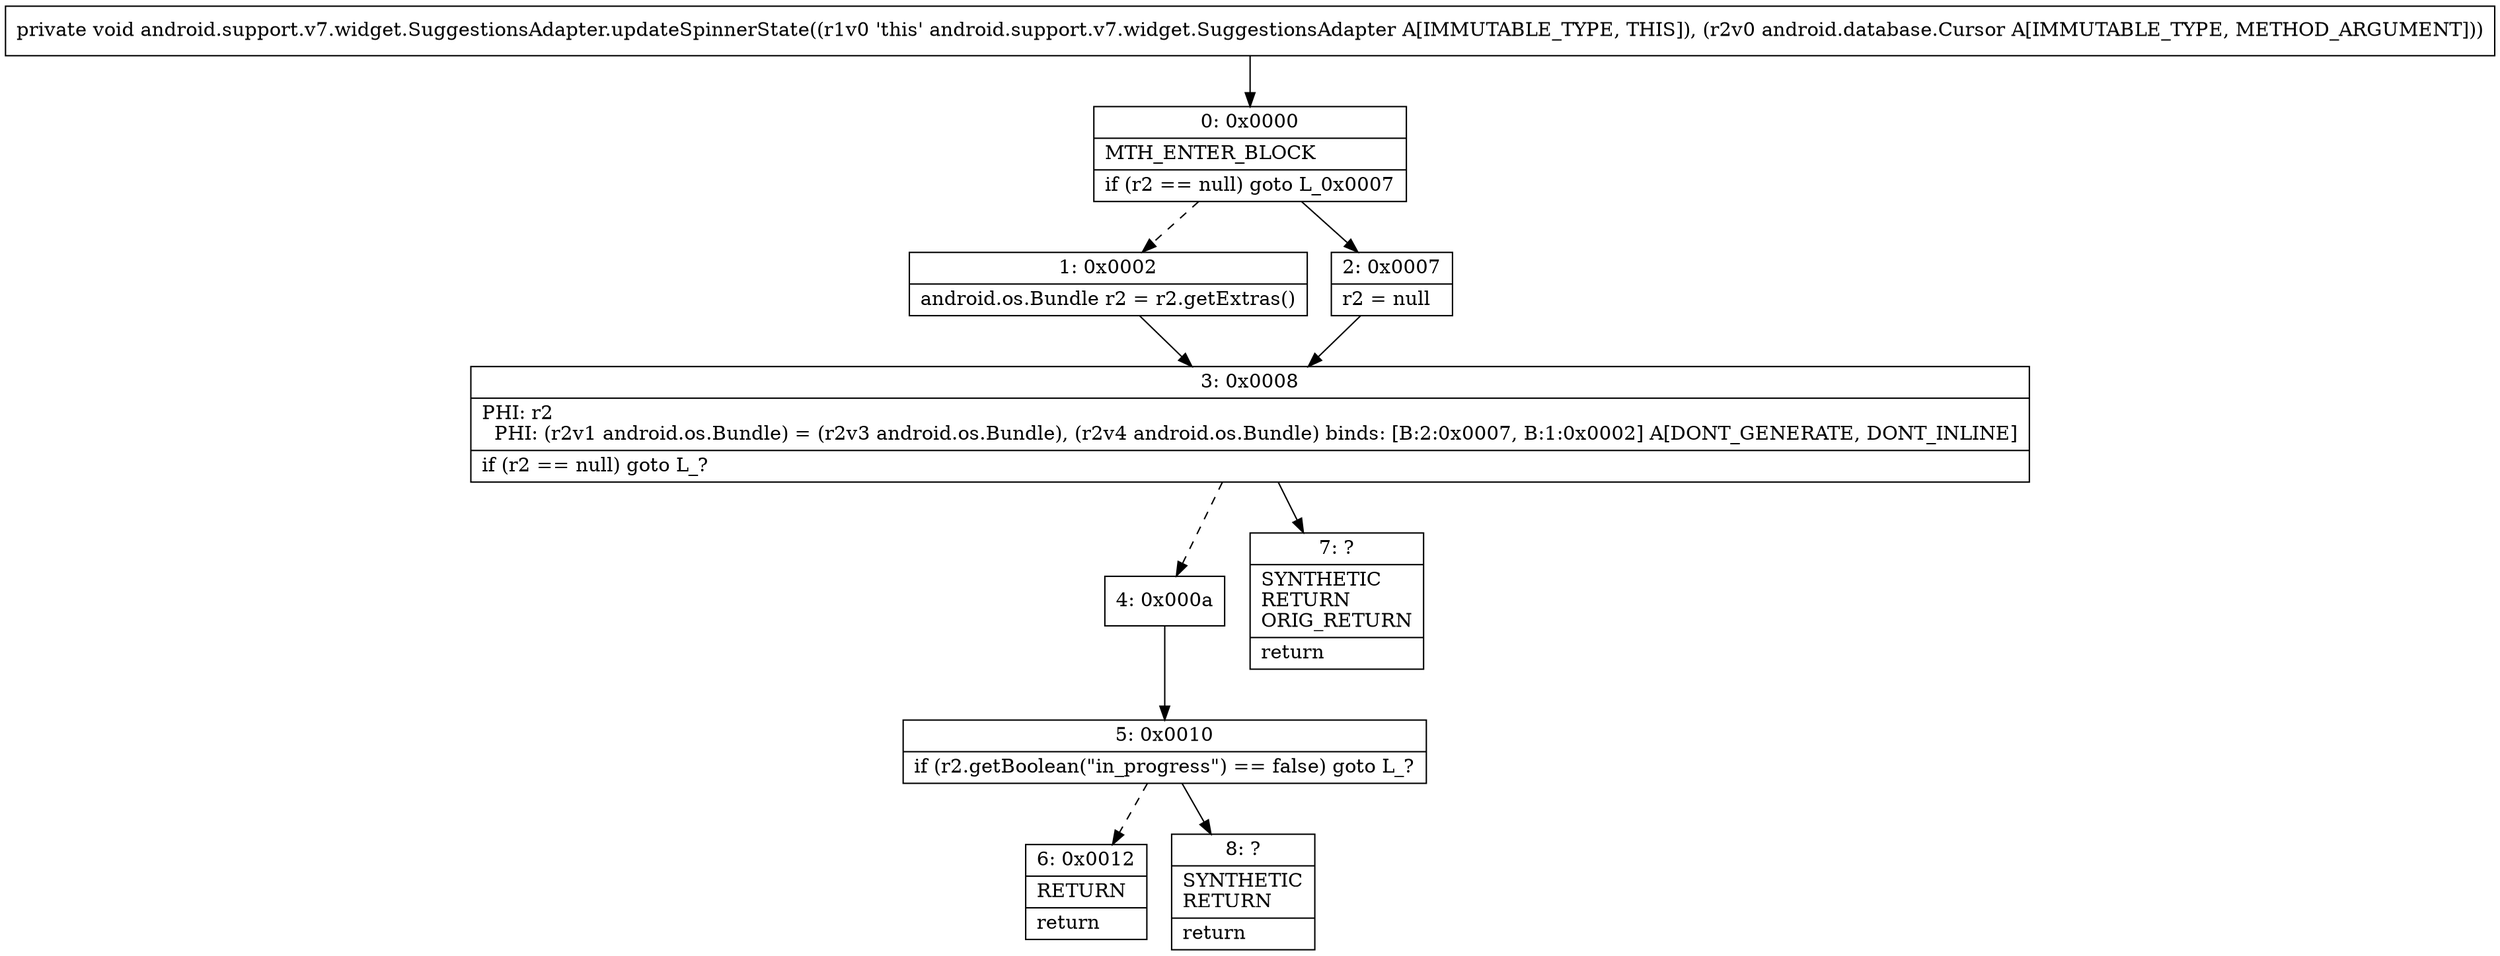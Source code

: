 digraph "CFG forandroid.support.v7.widget.SuggestionsAdapter.updateSpinnerState(Landroid\/database\/Cursor;)V" {
Node_0 [shape=record,label="{0\:\ 0x0000|MTH_ENTER_BLOCK\l|if (r2 == null) goto L_0x0007\l}"];
Node_1 [shape=record,label="{1\:\ 0x0002|android.os.Bundle r2 = r2.getExtras()\l}"];
Node_2 [shape=record,label="{2\:\ 0x0007|r2 = null\l}"];
Node_3 [shape=record,label="{3\:\ 0x0008|PHI: r2 \l  PHI: (r2v1 android.os.Bundle) = (r2v3 android.os.Bundle), (r2v4 android.os.Bundle) binds: [B:2:0x0007, B:1:0x0002] A[DONT_GENERATE, DONT_INLINE]\l|if (r2 == null) goto L_?\l}"];
Node_4 [shape=record,label="{4\:\ 0x000a}"];
Node_5 [shape=record,label="{5\:\ 0x0010|if (r2.getBoolean(\"in_progress\") == false) goto L_?\l}"];
Node_6 [shape=record,label="{6\:\ 0x0012|RETURN\l|return\l}"];
Node_7 [shape=record,label="{7\:\ ?|SYNTHETIC\lRETURN\lORIG_RETURN\l|return\l}"];
Node_8 [shape=record,label="{8\:\ ?|SYNTHETIC\lRETURN\l|return\l}"];
MethodNode[shape=record,label="{private void android.support.v7.widget.SuggestionsAdapter.updateSpinnerState((r1v0 'this' android.support.v7.widget.SuggestionsAdapter A[IMMUTABLE_TYPE, THIS]), (r2v0 android.database.Cursor A[IMMUTABLE_TYPE, METHOD_ARGUMENT])) }"];
MethodNode -> Node_0;
Node_0 -> Node_1[style=dashed];
Node_0 -> Node_2;
Node_1 -> Node_3;
Node_2 -> Node_3;
Node_3 -> Node_4[style=dashed];
Node_3 -> Node_7;
Node_4 -> Node_5;
Node_5 -> Node_6[style=dashed];
Node_5 -> Node_8;
}

